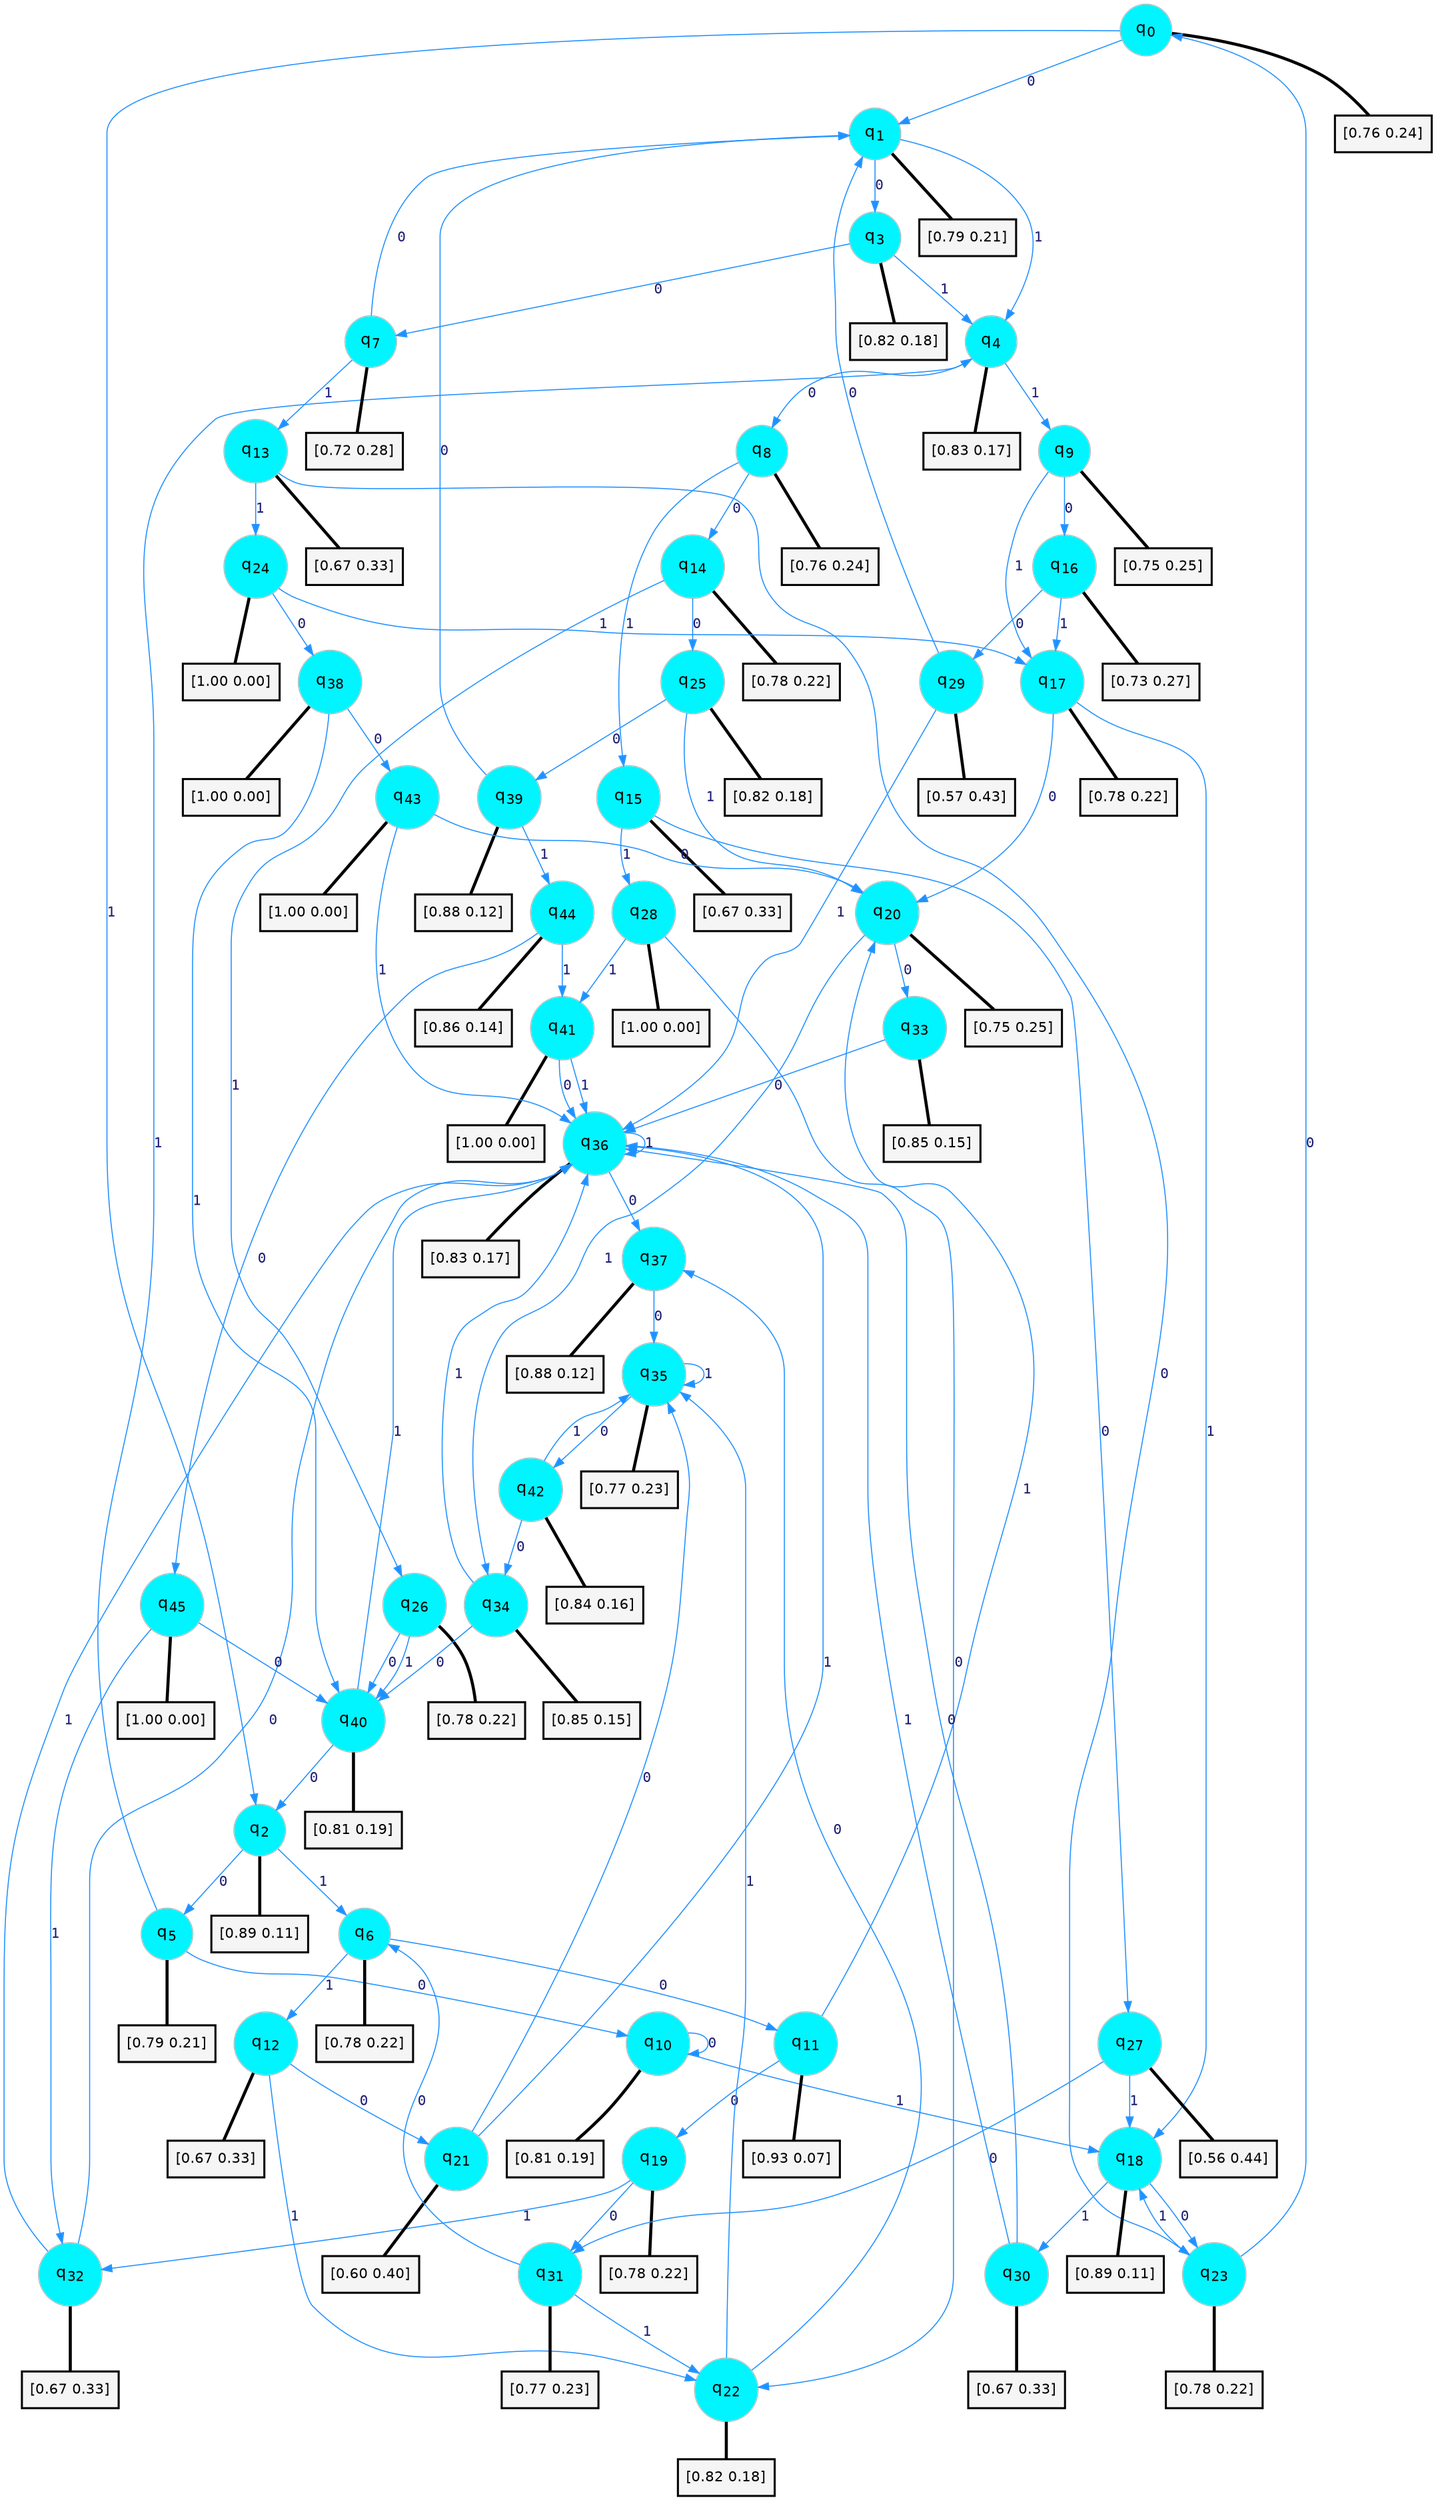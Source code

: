digraph G {
graph [
bgcolor=transparent, dpi=300, rankdir=TD, size="40,25"];
node [
color=gray, fillcolor=turquoise1, fontcolor=black, fontname=Helvetica, fontsize=16, fontweight=bold, shape=circle, style=filled];
edge [
arrowsize=1, color=dodgerblue1, fontcolor=midnightblue, fontname=courier, fontweight=bold, penwidth=1, style=solid, weight=20];
0[label=<q<SUB>0</SUB>>];
1[label=<q<SUB>1</SUB>>];
2[label=<q<SUB>2</SUB>>];
3[label=<q<SUB>3</SUB>>];
4[label=<q<SUB>4</SUB>>];
5[label=<q<SUB>5</SUB>>];
6[label=<q<SUB>6</SUB>>];
7[label=<q<SUB>7</SUB>>];
8[label=<q<SUB>8</SUB>>];
9[label=<q<SUB>9</SUB>>];
10[label=<q<SUB>10</SUB>>];
11[label=<q<SUB>11</SUB>>];
12[label=<q<SUB>12</SUB>>];
13[label=<q<SUB>13</SUB>>];
14[label=<q<SUB>14</SUB>>];
15[label=<q<SUB>15</SUB>>];
16[label=<q<SUB>16</SUB>>];
17[label=<q<SUB>17</SUB>>];
18[label=<q<SUB>18</SUB>>];
19[label=<q<SUB>19</SUB>>];
20[label=<q<SUB>20</SUB>>];
21[label=<q<SUB>21</SUB>>];
22[label=<q<SUB>22</SUB>>];
23[label=<q<SUB>23</SUB>>];
24[label=<q<SUB>24</SUB>>];
25[label=<q<SUB>25</SUB>>];
26[label=<q<SUB>26</SUB>>];
27[label=<q<SUB>27</SUB>>];
28[label=<q<SUB>28</SUB>>];
29[label=<q<SUB>29</SUB>>];
30[label=<q<SUB>30</SUB>>];
31[label=<q<SUB>31</SUB>>];
32[label=<q<SUB>32</SUB>>];
33[label=<q<SUB>33</SUB>>];
34[label=<q<SUB>34</SUB>>];
35[label=<q<SUB>35</SUB>>];
36[label=<q<SUB>36</SUB>>];
37[label=<q<SUB>37</SUB>>];
38[label=<q<SUB>38</SUB>>];
39[label=<q<SUB>39</SUB>>];
40[label=<q<SUB>40</SUB>>];
41[label=<q<SUB>41</SUB>>];
42[label=<q<SUB>42</SUB>>];
43[label=<q<SUB>43</SUB>>];
44[label=<q<SUB>44</SUB>>];
45[label=<q<SUB>45</SUB>>];
46[label="[0.76 0.24]", shape=box,fontcolor=black, fontname=Helvetica, fontsize=14, penwidth=2, fillcolor=whitesmoke,color=black];
47[label="[0.79 0.21]", shape=box,fontcolor=black, fontname=Helvetica, fontsize=14, penwidth=2, fillcolor=whitesmoke,color=black];
48[label="[0.89 0.11]", shape=box,fontcolor=black, fontname=Helvetica, fontsize=14, penwidth=2, fillcolor=whitesmoke,color=black];
49[label="[0.82 0.18]", shape=box,fontcolor=black, fontname=Helvetica, fontsize=14, penwidth=2, fillcolor=whitesmoke,color=black];
50[label="[0.83 0.17]", shape=box,fontcolor=black, fontname=Helvetica, fontsize=14, penwidth=2, fillcolor=whitesmoke,color=black];
51[label="[0.79 0.21]", shape=box,fontcolor=black, fontname=Helvetica, fontsize=14, penwidth=2, fillcolor=whitesmoke,color=black];
52[label="[0.78 0.22]", shape=box,fontcolor=black, fontname=Helvetica, fontsize=14, penwidth=2, fillcolor=whitesmoke,color=black];
53[label="[0.72 0.28]", shape=box,fontcolor=black, fontname=Helvetica, fontsize=14, penwidth=2, fillcolor=whitesmoke,color=black];
54[label="[0.76 0.24]", shape=box,fontcolor=black, fontname=Helvetica, fontsize=14, penwidth=2, fillcolor=whitesmoke,color=black];
55[label="[0.75 0.25]", shape=box,fontcolor=black, fontname=Helvetica, fontsize=14, penwidth=2, fillcolor=whitesmoke,color=black];
56[label="[0.81 0.19]", shape=box,fontcolor=black, fontname=Helvetica, fontsize=14, penwidth=2, fillcolor=whitesmoke,color=black];
57[label="[0.93 0.07]", shape=box,fontcolor=black, fontname=Helvetica, fontsize=14, penwidth=2, fillcolor=whitesmoke,color=black];
58[label="[0.67 0.33]", shape=box,fontcolor=black, fontname=Helvetica, fontsize=14, penwidth=2, fillcolor=whitesmoke,color=black];
59[label="[0.67 0.33]", shape=box,fontcolor=black, fontname=Helvetica, fontsize=14, penwidth=2, fillcolor=whitesmoke,color=black];
60[label="[0.78 0.22]", shape=box,fontcolor=black, fontname=Helvetica, fontsize=14, penwidth=2, fillcolor=whitesmoke,color=black];
61[label="[0.67 0.33]", shape=box,fontcolor=black, fontname=Helvetica, fontsize=14, penwidth=2, fillcolor=whitesmoke,color=black];
62[label="[0.73 0.27]", shape=box,fontcolor=black, fontname=Helvetica, fontsize=14, penwidth=2, fillcolor=whitesmoke,color=black];
63[label="[0.78 0.22]", shape=box,fontcolor=black, fontname=Helvetica, fontsize=14, penwidth=2, fillcolor=whitesmoke,color=black];
64[label="[0.89 0.11]", shape=box,fontcolor=black, fontname=Helvetica, fontsize=14, penwidth=2, fillcolor=whitesmoke,color=black];
65[label="[0.78 0.22]", shape=box,fontcolor=black, fontname=Helvetica, fontsize=14, penwidth=2, fillcolor=whitesmoke,color=black];
66[label="[0.75 0.25]", shape=box,fontcolor=black, fontname=Helvetica, fontsize=14, penwidth=2, fillcolor=whitesmoke,color=black];
67[label="[0.60 0.40]", shape=box,fontcolor=black, fontname=Helvetica, fontsize=14, penwidth=2, fillcolor=whitesmoke,color=black];
68[label="[0.82 0.18]", shape=box,fontcolor=black, fontname=Helvetica, fontsize=14, penwidth=2, fillcolor=whitesmoke,color=black];
69[label="[0.78 0.22]", shape=box,fontcolor=black, fontname=Helvetica, fontsize=14, penwidth=2, fillcolor=whitesmoke,color=black];
70[label="[1.00 0.00]", shape=box,fontcolor=black, fontname=Helvetica, fontsize=14, penwidth=2, fillcolor=whitesmoke,color=black];
71[label="[0.82 0.18]", shape=box,fontcolor=black, fontname=Helvetica, fontsize=14, penwidth=2, fillcolor=whitesmoke,color=black];
72[label="[0.78 0.22]", shape=box,fontcolor=black, fontname=Helvetica, fontsize=14, penwidth=2, fillcolor=whitesmoke,color=black];
73[label="[0.56 0.44]", shape=box,fontcolor=black, fontname=Helvetica, fontsize=14, penwidth=2, fillcolor=whitesmoke,color=black];
74[label="[1.00 0.00]", shape=box,fontcolor=black, fontname=Helvetica, fontsize=14, penwidth=2, fillcolor=whitesmoke,color=black];
75[label="[0.57 0.43]", shape=box,fontcolor=black, fontname=Helvetica, fontsize=14, penwidth=2, fillcolor=whitesmoke,color=black];
76[label="[0.67 0.33]", shape=box,fontcolor=black, fontname=Helvetica, fontsize=14, penwidth=2, fillcolor=whitesmoke,color=black];
77[label="[0.77 0.23]", shape=box,fontcolor=black, fontname=Helvetica, fontsize=14, penwidth=2, fillcolor=whitesmoke,color=black];
78[label="[0.67 0.33]", shape=box,fontcolor=black, fontname=Helvetica, fontsize=14, penwidth=2, fillcolor=whitesmoke,color=black];
79[label="[0.85 0.15]", shape=box,fontcolor=black, fontname=Helvetica, fontsize=14, penwidth=2, fillcolor=whitesmoke,color=black];
80[label="[0.85 0.15]", shape=box,fontcolor=black, fontname=Helvetica, fontsize=14, penwidth=2, fillcolor=whitesmoke,color=black];
81[label="[0.77 0.23]", shape=box,fontcolor=black, fontname=Helvetica, fontsize=14, penwidth=2, fillcolor=whitesmoke,color=black];
82[label="[0.83 0.17]", shape=box,fontcolor=black, fontname=Helvetica, fontsize=14, penwidth=2, fillcolor=whitesmoke,color=black];
83[label="[0.88 0.12]", shape=box,fontcolor=black, fontname=Helvetica, fontsize=14, penwidth=2, fillcolor=whitesmoke,color=black];
84[label="[1.00 0.00]", shape=box,fontcolor=black, fontname=Helvetica, fontsize=14, penwidth=2, fillcolor=whitesmoke,color=black];
85[label="[0.88 0.12]", shape=box,fontcolor=black, fontname=Helvetica, fontsize=14, penwidth=2, fillcolor=whitesmoke,color=black];
86[label="[0.81 0.19]", shape=box,fontcolor=black, fontname=Helvetica, fontsize=14, penwidth=2, fillcolor=whitesmoke,color=black];
87[label="[1.00 0.00]", shape=box,fontcolor=black, fontname=Helvetica, fontsize=14, penwidth=2, fillcolor=whitesmoke,color=black];
88[label="[0.84 0.16]", shape=box,fontcolor=black, fontname=Helvetica, fontsize=14, penwidth=2, fillcolor=whitesmoke,color=black];
89[label="[1.00 0.00]", shape=box,fontcolor=black, fontname=Helvetica, fontsize=14, penwidth=2, fillcolor=whitesmoke,color=black];
90[label="[0.86 0.14]", shape=box,fontcolor=black, fontname=Helvetica, fontsize=14, penwidth=2, fillcolor=whitesmoke,color=black];
91[label="[1.00 0.00]", shape=box,fontcolor=black, fontname=Helvetica, fontsize=14, penwidth=2, fillcolor=whitesmoke,color=black];
0->1 [label=0];
0->2 [label=1];
0->46 [arrowhead=none, penwidth=3,color=black];
1->3 [label=0];
1->4 [label=1];
1->47 [arrowhead=none, penwidth=3,color=black];
2->5 [label=0];
2->6 [label=1];
2->48 [arrowhead=none, penwidth=3,color=black];
3->7 [label=0];
3->4 [label=1];
3->49 [arrowhead=none, penwidth=3,color=black];
4->8 [label=0];
4->9 [label=1];
4->50 [arrowhead=none, penwidth=3,color=black];
5->10 [label=0];
5->4 [label=1];
5->51 [arrowhead=none, penwidth=3,color=black];
6->11 [label=0];
6->12 [label=1];
6->52 [arrowhead=none, penwidth=3,color=black];
7->1 [label=0];
7->13 [label=1];
7->53 [arrowhead=none, penwidth=3,color=black];
8->14 [label=0];
8->15 [label=1];
8->54 [arrowhead=none, penwidth=3,color=black];
9->16 [label=0];
9->17 [label=1];
9->55 [arrowhead=none, penwidth=3,color=black];
10->10 [label=0];
10->18 [label=1];
10->56 [arrowhead=none, penwidth=3,color=black];
11->19 [label=0];
11->20 [label=1];
11->57 [arrowhead=none, penwidth=3,color=black];
12->21 [label=0];
12->22 [label=1];
12->58 [arrowhead=none, penwidth=3,color=black];
13->23 [label=0];
13->24 [label=1];
13->59 [arrowhead=none, penwidth=3,color=black];
14->25 [label=0];
14->26 [label=1];
14->60 [arrowhead=none, penwidth=3,color=black];
15->27 [label=0];
15->28 [label=1];
15->61 [arrowhead=none, penwidth=3,color=black];
16->29 [label=0];
16->17 [label=1];
16->62 [arrowhead=none, penwidth=3,color=black];
17->20 [label=0];
17->18 [label=1];
17->63 [arrowhead=none, penwidth=3,color=black];
18->23 [label=0];
18->30 [label=1];
18->64 [arrowhead=none, penwidth=3,color=black];
19->31 [label=0];
19->32 [label=1];
19->65 [arrowhead=none, penwidth=3,color=black];
20->33 [label=0];
20->34 [label=1];
20->66 [arrowhead=none, penwidth=3,color=black];
21->35 [label=0];
21->36 [label=1];
21->67 [arrowhead=none, penwidth=3,color=black];
22->37 [label=0];
22->35 [label=1];
22->68 [arrowhead=none, penwidth=3,color=black];
23->0 [label=0];
23->18 [label=1];
23->69 [arrowhead=none, penwidth=3,color=black];
24->38 [label=0];
24->17 [label=1];
24->70 [arrowhead=none, penwidth=3,color=black];
25->39 [label=0];
25->20 [label=1];
25->71 [arrowhead=none, penwidth=3,color=black];
26->40 [label=0];
26->40 [label=1];
26->72 [arrowhead=none, penwidth=3,color=black];
27->31 [label=0];
27->18 [label=1];
27->73 [arrowhead=none, penwidth=3,color=black];
28->22 [label=0];
28->41 [label=1];
28->74 [arrowhead=none, penwidth=3,color=black];
29->1 [label=0];
29->36 [label=1];
29->75 [arrowhead=none, penwidth=3,color=black];
30->36 [label=0];
30->36 [label=1];
30->76 [arrowhead=none, penwidth=3,color=black];
31->6 [label=0];
31->22 [label=1];
31->77 [arrowhead=none, penwidth=3,color=black];
32->36 [label=0];
32->36 [label=1];
32->78 [arrowhead=none, penwidth=3,color=black];
33->36 [label=0];
33->79 [arrowhead=none, penwidth=3,color=black];
34->40 [label=0];
34->36 [label=1];
34->80 [arrowhead=none, penwidth=3,color=black];
35->42 [label=0];
35->35 [label=1];
35->81 [arrowhead=none, penwidth=3,color=black];
36->37 [label=0];
36->36 [label=1];
36->82 [arrowhead=none, penwidth=3,color=black];
37->35 [label=0];
37->83 [arrowhead=none, penwidth=3,color=black];
38->43 [label=0];
38->40 [label=1];
38->84 [arrowhead=none, penwidth=3,color=black];
39->1 [label=0];
39->44 [label=1];
39->85 [arrowhead=none, penwidth=3,color=black];
40->2 [label=0];
40->36 [label=1];
40->86 [arrowhead=none, penwidth=3,color=black];
41->36 [label=0];
41->36 [label=1];
41->87 [arrowhead=none, penwidth=3,color=black];
42->34 [label=0];
42->35 [label=1];
42->88 [arrowhead=none, penwidth=3,color=black];
43->20 [label=0];
43->36 [label=1];
43->89 [arrowhead=none, penwidth=3,color=black];
44->45 [label=0];
44->41 [label=1];
44->90 [arrowhead=none, penwidth=3,color=black];
45->40 [label=0];
45->32 [label=1];
45->91 [arrowhead=none, penwidth=3,color=black];
}
